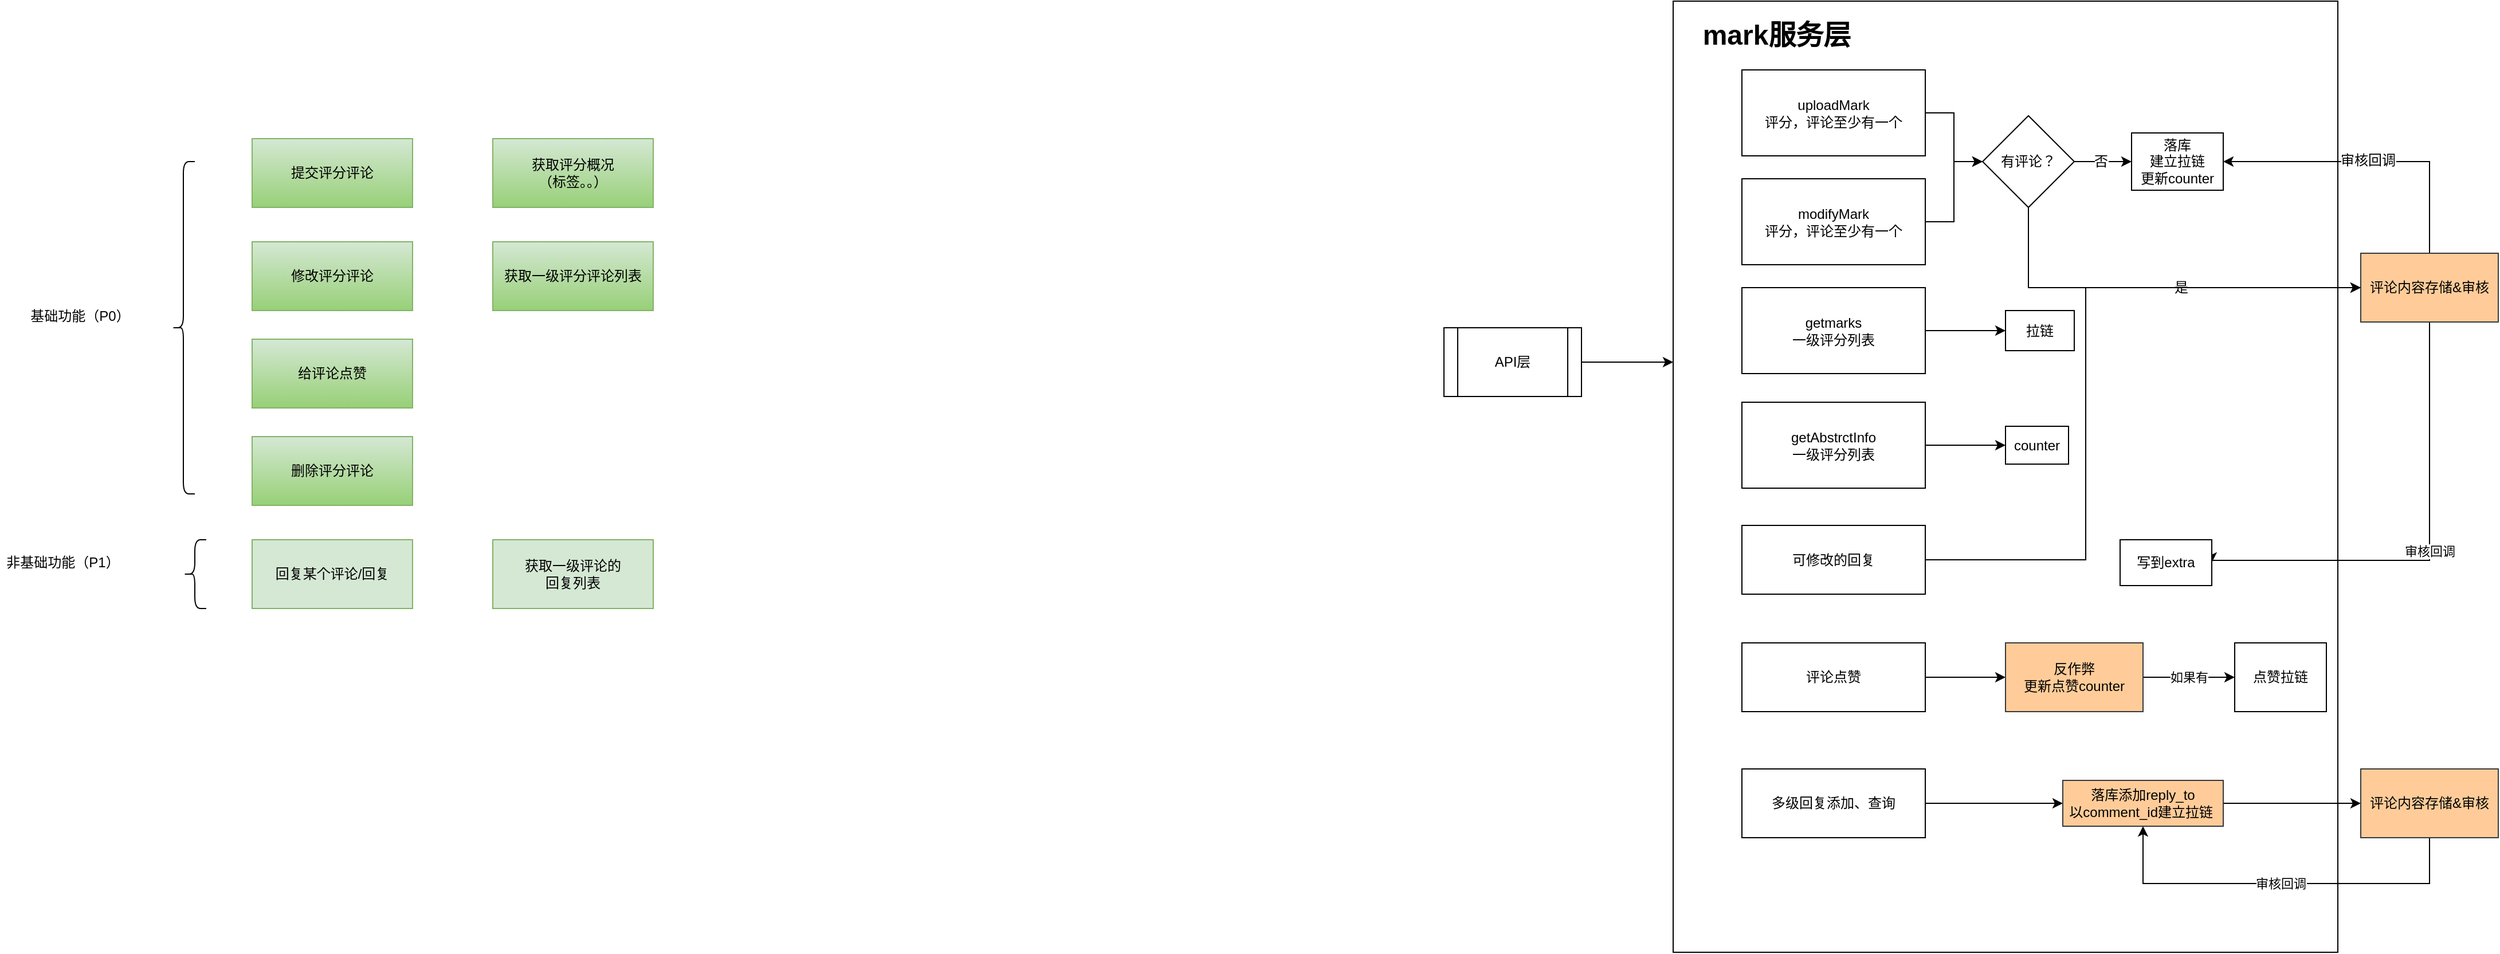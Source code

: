 <mxfile version="10.5.0" type="github"><diagram id="iooIdFOEJ5cIT9L6eQo0" name="Page-1"><mxGraphModel dx="1398" dy="796" grid="1" gridSize="10" guides="1" tooltips="1" connect="1" arrows="1" fold="1" page="1" pageScale="1" pageWidth="3300" pageHeight="4169" math="0" shadow="0"><root><mxCell id="0"/><mxCell id="1" parent="0"/><mxCell id="VQT5lok_7A-2GK5pUHQ1-19" value="" style="rounded=0;whiteSpace=wrap;html=1;" vertex="1" parent="1"><mxGeometry x="1740" y="50" width="580" height="830" as="geometry"/></mxCell><mxCell id="VQT5lok_7A-2GK5pUHQ1-1" value="提交评分评论" style="rounded=0;whiteSpace=wrap;html=1;fillColor=#d5e8d4;strokeColor=#82b366;gradientColor=#97d077;" vertex="1" parent="1"><mxGeometry x="500" y="170" width="140" height="60" as="geometry"/></mxCell><mxCell id="VQT5lok_7A-2GK5pUHQ1-2" value="修改评分评论" style="rounded=0;whiteSpace=wrap;html=1;fillColor=#d5e8d4;strokeColor=#82b366;gradientColor=#97d077;" vertex="1" parent="1"><mxGeometry x="500" y="260" width="140" height="60" as="geometry"/></mxCell><mxCell id="VQT5lok_7A-2GK5pUHQ1-3" value="给评论点赞" style="rounded=0;whiteSpace=wrap;html=1;fillColor=#d5e8d4;strokeColor=#82b366;gradientColor=#97d077;" vertex="1" parent="1"><mxGeometry x="500" y="345" width="140" height="60" as="geometry"/></mxCell><mxCell id="VQT5lok_7A-2GK5pUHQ1-4" value="回复某个评论/回复" style="rounded=0;whiteSpace=wrap;html=1;fillColor=#d5e8d4;strokeColor=#82b366;" vertex="1" parent="1"><mxGeometry x="500" y="520" width="140" height="60" as="geometry"/></mxCell><mxCell id="VQT5lok_7A-2GK5pUHQ1-5" value="获取评分概况&lt;br&gt;（标签。。）" style="rounded=0;whiteSpace=wrap;html=1;fillColor=#d5e8d4;strokeColor=#82b366;gradientColor=#97d077;" vertex="1" parent="1"><mxGeometry x="710" y="170" width="140" height="60" as="geometry"/></mxCell><mxCell id="VQT5lok_7A-2GK5pUHQ1-8" value="获取一级评分评论列表" style="rounded=0;whiteSpace=wrap;html=1;fillColor=#d5e8d4;strokeColor=#82b366;gradientColor=#97d077;" vertex="1" parent="1"><mxGeometry x="710" y="260" width="140" height="60" as="geometry"/></mxCell><mxCell id="VQT5lok_7A-2GK5pUHQ1-9" value="获取一级评论的&lt;br&gt;回复列表" style="rounded=0;whiteSpace=wrap;html=1;fillColor=#d5e8d4;strokeColor=#82b366;" vertex="1" parent="1"><mxGeometry x="710" y="520" width="140" height="60" as="geometry"/></mxCell><mxCell id="VQT5lok_7A-2GK5pUHQ1-11" value="" style="shape=curlyBracket;whiteSpace=wrap;html=1;rounded=1;" vertex="1" parent="1"><mxGeometry x="430" y="190" width="20" height="290" as="geometry"/></mxCell><mxCell id="VQT5lok_7A-2GK5pUHQ1-12" value="基础功能（P0）" style="text;html=1;strokeColor=none;fillColor=none;align=center;verticalAlign=middle;whiteSpace=wrap;rounded=0;" vertex="1" parent="1"><mxGeometry x="300" y="315" width="100" height="20" as="geometry"/></mxCell><mxCell id="VQT5lok_7A-2GK5pUHQ1-13" value="" style="shape=curlyBracket;whiteSpace=wrap;html=1;rounded=1;" vertex="1" parent="1"><mxGeometry x="440" y="520" width="20" height="60" as="geometry"/></mxCell><mxCell id="VQT5lok_7A-2GK5pUHQ1-14" value="非基础功能（P1）" style="text;html=1;strokeColor=none;fillColor=none;align=center;verticalAlign=middle;whiteSpace=wrap;rounded=0;" vertex="1" parent="1"><mxGeometry x="280" y="530" width="110" height="20" as="geometry"/></mxCell><mxCell id="VQT5lok_7A-2GK5pUHQ1-41" style="edgeStyle=orthogonalEdgeStyle;rounded=0;orthogonalLoop=1;jettySize=auto;html=1;entryX=0;entryY=0.5;entryDx=0;entryDy=0;" edge="1" parent="1" source="VQT5lok_7A-2GK5pUHQ1-17" target="VQT5lok_7A-2GK5pUHQ1-34"><mxGeometry relative="1" as="geometry"/></mxCell><mxCell id="VQT5lok_7A-2GK5pUHQ1-17" value="uploadMark&lt;br&gt;评分，评论至少有一个&lt;br&gt;" style="rounded=0;whiteSpace=wrap;html=1;" vertex="1" parent="1"><mxGeometry x="1800" y="110" width="160" height="75" as="geometry"/></mxCell><mxCell id="VQT5lok_7A-2GK5pUHQ1-28" value="落库&lt;br&gt;建立拉链&lt;br&gt;更新counter&lt;br&gt;" style="rounded=0;whiteSpace=wrap;html=1;" vertex="1" parent="1"><mxGeometry x="2140" y="165" width="80" height="50" as="geometry"/></mxCell><mxCell id="VQT5lok_7A-2GK5pUHQ1-44" value="" style="edgeStyle=orthogonalEdgeStyle;rounded=0;orthogonalLoop=1;jettySize=auto;html=1;" edge="1" parent="1" source="VQT5lok_7A-2GK5pUHQ1-18" target="VQT5lok_7A-2GK5pUHQ1-19"><mxGeometry relative="1" as="geometry"><mxPoint x="1640" y="315" as="targetPoint"/><Array as="points"><mxPoint x="1620" y="365"/><mxPoint x="1620" y="365"/></Array></mxGeometry></mxCell><mxCell id="VQT5lok_7A-2GK5pUHQ1-18" value="API层" style="shape=process;whiteSpace=wrap;html=1;backgroundOutline=1;" vertex="1" parent="1"><mxGeometry x="1540" y="335" width="120" height="60" as="geometry"/></mxCell><mxCell id="VQT5lok_7A-2GK5pUHQ1-20" value="mark服务层" style="text;strokeColor=none;fillColor=none;html=1;fontSize=24;fontStyle=1;verticalAlign=middle;align=center;" vertex="1" parent="1"><mxGeometry x="1780" y="60" width="100" height="40" as="geometry"/></mxCell><mxCell id="VQT5lok_7A-2GK5pUHQ1-42" style="edgeStyle=orthogonalEdgeStyle;rounded=0;orthogonalLoop=1;jettySize=auto;html=1;entryX=0;entryY=0.5;entryDx=0;entryDy=0;" edge="1" parent="1" source="VQT5lok_7A-2GK5pUHQ1-21" target="VQT5lok_7A-2GK5pUHQ1-34"><mxGeometry relative="1" as="geometry"/></mxCell><mxCell id="VQT5lok_7A-2GK5pUHQ1-21" value="modifyMark&lt;br&gt;评分，评论至少有一个&lt;br&gt;" style="rounded=0;whiteSpace=wrap;html=1;" vertex="1" parent="1"><mxGeometry x="1800" y="205" width="160" height="75" as="geometry"/></mxCell><mxCell id="VQT5lok_7A-2GK5pUHQ1-24" value="删除评分评论" style="rounded=0;whiteSpace=wrap;html=1;fillColor=#d5e8d4;strokeColor=#82b366;gradientColor=#97d077;" vertex="1" parent="1"><mxGeometry x="500" y="430" width="140" height="60" as="geometry"/></mxCell><mxCell id="VQT5lok_7A-2GK5pUHQ1-46" value="" style="edgeStyle=orthogonalEdgeStyle;rounded=0;orthogonalLoop=1;jettySize=auto;html=1;" edge="1" parent="1" source="VQT5lok_7A-2GK5pUHQ1-25" target="VQT5lok_7A-2GK5pUHQ1-45"><mxGeometry relative="1" as="geometry"/></mxCell><mxCell id="VQT5lok_7A-2GK5pUHQ1-25" value="getmarks&lt;br&gt;一级评分列表&lt;br&gt;" style="rounded=0;whiteSpace=wrap;html=1;" vertex="1" parent="1"><mxGeometry x="1800" y="300" width="160" height="75" as="geometry"/></mxCell><mxCell id="VQT5lok_7A-2GK5pUHQ1-52" value="" style="edgeStyle=orthogonalEdgeStyle;rounded=0;orthogonalLoop=1;jettySize=auto;html=1;" edge="1" parent="1" source="VQT5lok_7A-2GK5pUHQ1-49" target="VQT5lok_7A-2GK5pUHQ1-51"><mxGeometry relative="1" as="geometry"/></mxCell><mxCell id="VQT5lok_7A-2GK5pUHQ1-49" value="getAbstrctInfo&lt;br&gt;一级评分列表&lt;br&gt;" style="rounded=0;whiteSpace=wrap;html=1;" vertex="1" parent="1"><mxGeometry x="1800" y="400" width="160" height="75" as="geometry"/></mxCell><mxCell id="VQT5lok_7A-2GK5pUHQ1-51" value="counter&lt;br&gt;" style="rounded=0;whiteSpace=wrap;html=1;" vertex="1" parent="1"><mxGeometry x="2030" y="421" width="55" height="33" as="geometry"/></mxCell><mxCell id="VQT5lok_7A-2GK5pUHQ1-45" value="拉链" style="rounded=0;whiteSpace=wrap;html=1;" vertex="1" parent="1"><mxGeometry x="2030" y="320" width="60" height="35" as="geometry"/></mxCell><mxCell id="VQT5lok_7A-2GK5pUHQ1-39" style="edgeStyle=orthogonalEdgeStyle;rounded=0;orthogonalLoop=1;jettySize=auto;html=1;entryX=1;entryY=0.5;entryDx=0;entryDy=0;" edge="1" parent="1" source="VQT5lok_7A-2GK5pUHQ1-30" target="VQT5lok_7A-2GK5pUHQ1-28"><mxGeometry relative="1" as="geometry"><Array as="points"><mxPoint x="2400" y="190"/></Array></mxGeometry></mxCell><mxCell id="VQT5lok_7A-2GK5pUHQ1-40" value="审核回调" style="text;html=1;resizable=0;points=[];align=center;verticalAlign=middle;labelBackgroundColor=#ffffff;" vertex="1" connectable="0" parent="VQT5lok_7A-2GK5pUHQ1-39"><mxGeometry x="0.03" y="-1" relative="1" as="geometry"><mxPoint as="offset"/></mxGeometry></mxCell><mxCell id="VQT5lok_7A-2GK5pUHQ1-57" value="审核回调" style="edgeStyle=orthogonalEdgeStyle;rounded=0;orthogonalLoop=1;jettySize=auto;html=1;entryX=1;entryY=0.5;entryDx=0;entryDy=0;" edge="1" parent="1" source="VQT5lok_7A-2GK5pUHQ1-30" target="VQT5lok_7A-2GK5pUHQ1-56"><mxGeometry relative="1" as="geometry"><Array as="points"><mxPoint x="2400" y="538"/></Array></mxGeometry></mxCell><mxCell id="VQT5lok_7A-2GK5pUHQ1-30" value="评论内容存储&amp;amp;审核" style="rounded=0;whiteSpace=wrap;html=1;fillColor=#ffcc99;strokeColor=#36393d;" vertex="1" parent="1"><mxGeometry x="2340" y="270" width="120" height="60" as="geometry"/></mxCell><mxCell id="VQT5lok_7A-2GK5pUHQ1-35" value="" style="edgeStyle=orthogonalEdgeStyle;rounded=0;orthogonalLoop=1;jettySize=auto;html=1;" edge="1" parent="1" source="VQT5lok_7A-2GK5pUHQ1-34" target="VQT5lok_7A-2GK5pUHQ1-28"><mxGeometry relative="1" as="geometry"/></mxCell><mxCell id="VQT5lok_7A-2GK5pUHQ1-36" value="否" style="text;html=1;resizable=0;points=[];align=center;verticalAlign=middle;labelBackgroundColor=#ffffff;" vertex="1" connectable="0" parent="VQT5lok_7A-2GK5pUHQ1-35"><mxGeometry x="-0.08" relative="1" as="geometry"><mxPoint as="offset"/></mxGeometry></mxCell><mxCell id="VQT5lok_7A-2GK5pUHQ1-37" style="edgeStyle=orthogonalEdgeStyle;rounded=0;orthogonalLoop=1;jettySize=auto;html=1;entryX=0;entryY=0.5;entryDx=0;entryDy=0;" edge="1" parent="1" source="VQT5lok_7A-2GK5pUHQ1-34" target="VQT5lok_7A-2GK5pUHQ1-30"><mxGeometry relative="1" as="geometry"><Array as="points"><mxPoint x="2050" y="300"/></Array></mxGeometry></mxCell><mxCell id="VQT5lok_7A-2GK5pUHQ1-38" value="是" style="text;html=1;resizable=0;points=[];align=center;verticalAlign=middle;labelBackgroundColor=#ffffff;" vertex="1" connectable="0" parent="VQT5lok_7A-2GK5pUHQ1-37"><mxGeometry x="0.128" relative="1" as="geometry"><mxPoint as="offset"/></mxGeometry></mxCell><mxCell id="VQT5lok_7A-2GK5pUHQ1-34" value="有评论？" style="rhombus;whiteSpace=wrap;html=1;" vertex="1" parent="1"><mxGeometry x="2010" y="150" width="80" height="80" as="geometry"/></mxCell><mxCell id="VQT5lok_7A-2GK5pUHQ1-55" style="edgeStyle=orthogonalEdgeStyle;rounded=0;orthogonalLoop=1;jettySize=auto;html=1;" edge="1" parent="1" source="VQT5lok_7A-2GK5pUHQ1-53" target="VQT5lok_7A-2GK5pUHQ1-30"><mxGeometry relative="1" as="geometry"><Array as="points"><mxPoint x="2100" y="538"/><mxPoint x="2100" y="300"/></Array></mxGeometry></mxCell><mxCell id="VQT5lok_7A-2GK5pUHQ1-53" value="可修改的回复" style="rounded=0;whiteSpace=wrap;html=1;" vertex="1" parent="1"><mxGeometry x="1800" y="507.5" width="160" height="60" as="geometry"/></mxCell><mxCell id="VQT5lok_7A-2GK5pUHQ1-61" value="" style="edgeStyle=orthogonalEdgeStyle;rounded=0;orthogonalLoop=1;jettySize=auto;html=1;entryX=0;entryY=0.5;entryDx=0;entryDy=0;" edge="1" parent="1" source="VQT5lok_7A-2GK5pUHQ1-54" target="VQT5lok_7A-2GK5pUHQ1-58"><mxGeometry relative="1" as="geometry"><mxPoint x="2040" y="750" as="targetPoint"/></mxGeometry></mxCell><mxCell id="VQT5lok_7A-2GK5pUHQ1-54" value="多级回复添加、查询" style="rounded=0;whiteSpace=wrap;html=1;" vertex="1" parent="1"><mxGeometry x="1800" y="720" width="160" height="60" as="geometry"/></mxCell><mxCell id="VQT5lok_7A-2GK5pUHQ1-56" value="写到extra" style="rounded=0;whiteSpace=wrap;html=1;" vertex="1" parent="1"><mxGeometry x="2130" y="520" width="80" height="40" as="geometry"/></mxCell><mxCell id="VQT5lok_7A-2GK5pUHQ1-63" style="edgeStyle=orthogonalEdgeStyle;rounded=0;orthogonalLoop=1;jettySize=auto;html=1;entryX=0;entryY=0.5;entryDx=0;entryDy=0;" edge="1" parent="1" source="VQT5lok_7A-2GK5pUHQ1-58" target="VQT5lok_7A-2GK5pUHQ1-62"><mxGeometry relative="1" as="geometry"/></mxCell><mxCell id="VQT5lok_7A-2GK5pUHQ1-58" value="落库添加reply_to&lt;br&gt;以comment_id建立拉链&amp;nbsp;" style="rounded=0;whiteSpace=wrap;html=1;fillColor=#ffcc99;strokeColor=#36393d;" vertex="1" parent="1"><mxGeometry x="2080" y="730" width="140" height="40" as="geometry"/></mxCell><mxCell id="VQT5lok_7A-2GK5pUHQ1-64" value="审核回调" style="edgeStyle=orthogonalEdgeStyle;rounded=0;orthogonalLoop=1;jettySize=auto;html=1;entryX=0.5;entryY=1;entryDx=0;entryDy=0;" edge="1" parent="1" source="VQT5lok_7A-2GK5pUHQ1-62" target="VQT5lok_7A-2GK5pUHQ1-58"><mxGeometry relative="1" as="geometry"><Array as="points"><mxPoint x="2400" y="820"/><mxPoint x="2150" y="820"/></Array></mxGeometry></mxCell><mxCell id="VQT5lok_7A-2GK5pUHQ1-62" value="评论内容存储&amp;amp;审核" style="rounded=0;whiteSpace=wrap;html=1;fillColor=#ffcc99;strokeColor=#36393d;" vertex="1" parent="1"><mxGeometry x="2340" y="720" width="120" height="60" as="geometry"/></mxCell><mxCell id="VQT5lok_7A-2GK5pUHQ1-70" style="edgeStyle=orthogonalEdgeStyle;rounded=0;orthogonalLoop=1;jettySize=auto;html=1;entryX=0;entryY=0.5;entryDx=0;entryDy=0;" edge="1" parent="1" source="VQT5lok_7A-2GK5pUHQ1-65" target="VQT5lok_7A-2GK5pUHQ1-66"><mxGeometry relative="1" as="geometry"/></mxCell><mxCell id="VQT5lok_7A-2GK5pUHQ1-65" value="评论点赞" style="rounded=0;whiteSpace=wrap;html=1;" vertex="1" parent="1"><mxGeometry x="1800" y="610" width="160" height="60" as="geometry"/></mxCell><mxCell id="VQT5lok_7A-2GK5pUHQ1-69" value="如果有" style="edgeStyle=orthogonalEdgeStyle;rounded=0;orthogonalLoop=1;jettySize=auto;html=1;exitX=1;exitY=0.5;exitDx=0;exitDy=0;entryX=0;entryY=0.5;entryDx=0;entryDy=0;" edge="1" parent="1" source="VQT5lok_7A-2GK5pUHQ1-66" target="VQT5lok_7A-2GK5pUHQ1-67"><mxGeometry relative="1" as="geometry"/></mxCell><mxCell id="VQT5lok_7A-2GK5pUHQ1-66" value="反作弊&lt;br&gt;更新点赞counter" style="rounded=0;whiteSpace=wrap;html=1;fillColor=#ffcc99;strokeColor=#36393d;" vertex="1" parent="1"><mxGeometry x="2030" y="610" width="120" height="60" as="geometry"/></mxCell><mxCell id="VQT5lok_7A-2GK5pUHQ1-67" value="点赞拉链" style="rounded=0;whiteSpace=wrap;html=1;" vertex="1" parent="1"><mxGeometry x="2230" y="610" width="80" height="60" as="geometry"/></mxCell></root></mxGraphModel></diagram></mxfile>